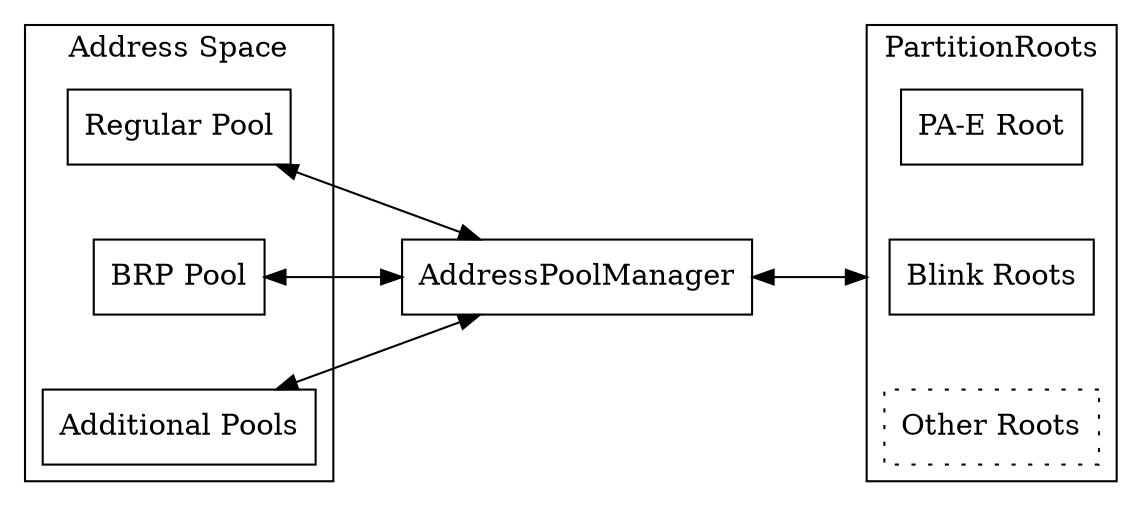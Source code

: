 digraph {
  node[shape=box]
  edge[dir=both]
  compound = true
  dpi = 192
  nodesep = 0.91
  // Allows aligning nodes in different subgraphs.
  newrank = true

  subgraph cluster_0 {
    label = "Address Space"
    reg[label="Regular Pool"]
    brp[label="BRP Pool"]
    add[label="Additional Pools"]
    reg->brp->add[style=invis]
  }

  manager[label="AddressPoolManager"]
  manager->reg[constraint=false]
  manager->brp
  manager->add[constraint=false]

  subgraph cluster_1 {
    label = "PartitionRoots"
    pae[label="PA-E Root"]
    blink[label="Blink Roots"]
    etc[style=dotted, label="Other Roots"]
    pae->blink->etc[style=invis]
  }

  manager->blink[lhead=cluster_1]
  {rank=same manager brp blink}
}
